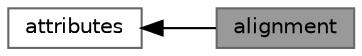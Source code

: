 digraph "alignment"
{
 // LATEX_PDF_SIZE
  bgcolor="transparent";
  edge [fontname=Helvetica,fontsize=10,labelfontname=Helvetica,labelfontsize=10];
  node [fontname=Helvetica,fontsize=10,shape=box,height=0.2,width=0.4];
  rankdir=LR;
  Node1 [id="Node000001",label="alignment",height=0.2,width=0.4,color="gray40", fillcolor="grey60", style="filled", fontcolor="black",tooltip="see also ein_alloc_align"];
  Node2 [id="Node000002",label="attributes",height=0.2,width=0.4,color="grey40", fillcolor="white", style="filled",URL="$d4/d86/group__attributes.html",tooltip="macros used to provide useful attributes"];
  Node2->Node1 [shape=plaintext, dir="back", style="solid"];
}

